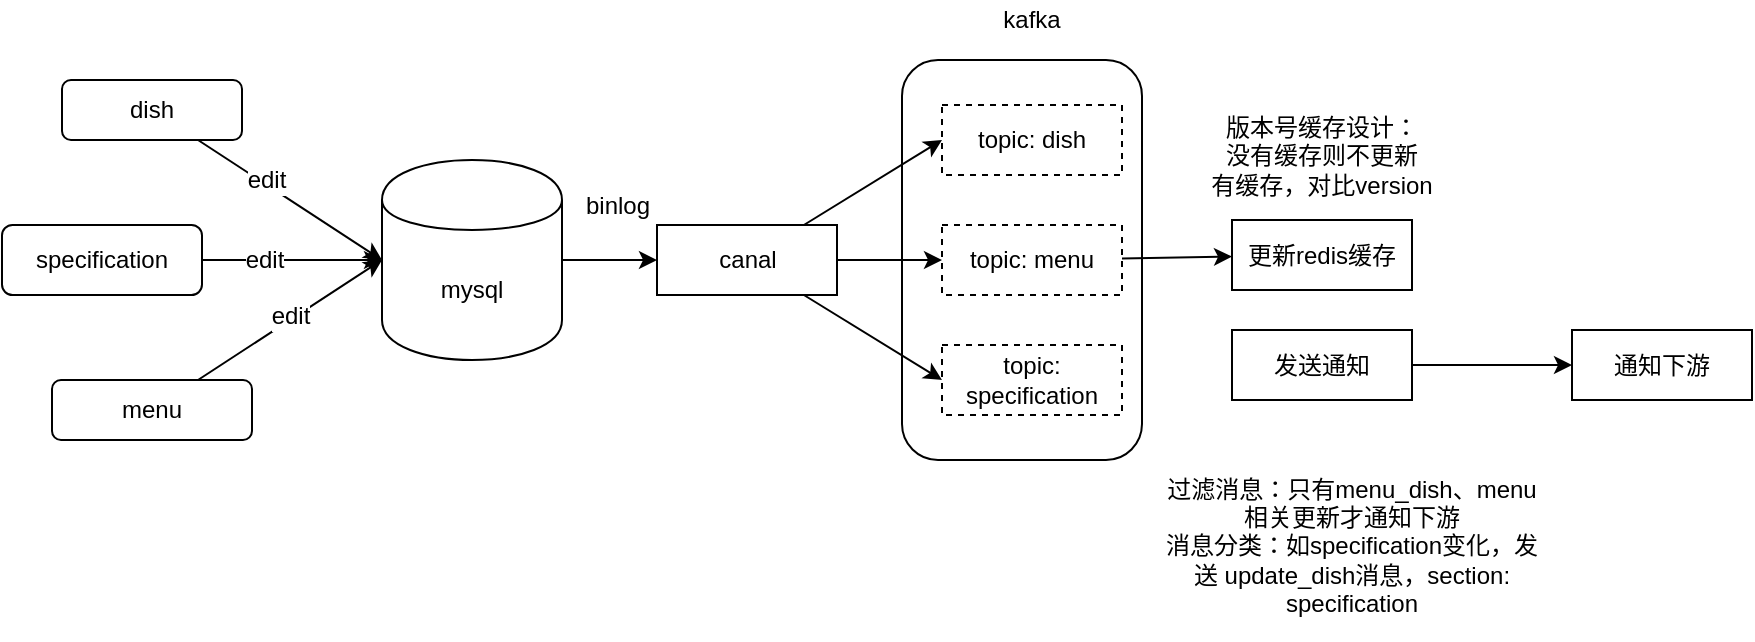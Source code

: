 <mxfile version="12.2.4" pages="1"><diagram id="UxWarzu4uOzKzwb-gqUM" name="Page-1"><mxGraphModel dx="1126" dy="579" grid="1" gridSize="10" guides="1" tooltips="1" connect="1" arrows="1" fold="1" page="1" pageScale="1" pageWidth="827" pageHeight="1169" math="0" shadow="0"><root><mxCell id="0"/><mxCell id="1" parent="0"/><mxCell id="48" value="通知下游" style="rounded=0;whiteSpace=wrap;html=1;" parent="1" vertex="1"><mxGeometry x="975" y="275" width="90" height="35" as="geometry"/></mxCell><mxCell id="50" value="" style="group" parent="1" vertex="1" connectable="0"><mxGeometry x="190" y="110" width="780" height="320" as="geometry"/></mxCell><mxCell id="42" value="" style="rounded=1;whiteSpace=wrap;html=1;" parent="50" vertex="1"><mxGeometry x="450" y="30" width="120" height="200" as="geometry"/></mxCell><mxCell id="2" value="dish" style="rounded=1;whiteSpace=wrap;html=1;" parent="50" vertex="1"><mxGeometry x="30" y="40" width="90" height="30" as="geometry"/></mxCell><mxCell id="3" value="specification" style="rounded=1;whiteSpace=wrap;html=1;" parent="50" vertex="1"><mxGeometry y="112.5" width="100" height="35" as="geometry"/></mxCell><mxCell id="4" value="menu" style="rounded=1;whiteSpace=wrap;html=1;" parent="50" vertex="1"><mxGeometry x="25" y="190" width="100" height="30" as="geometry"/></mxCell><mxCell id="5" value="mysql" style="shape=cylinder;whiteSpace=wrap;html=1;boundedLbl=1;backgroundOutline=1;" parent="50" vertex="1"><mxGeometry x="190" y="80" width="90" height="100" as="geometry"/></mxCell><mxCell id="11" value="" style="rounded=0;orthogonalLoop=1;jettySize=auto;html=1;entryX=0;entryY=0.5;entryDx=0;entryDy=0;" parent="50" source="2" target="5" edge="1"><mxGeometry relative="1" as="geometry"><mxPoint x="120" y="50" as="targetPoint"/></mxGeometry></mxCell><mxCell id="20" value="edit" style="text;html=1;resizable=0;points=[];align=center;verticalAlign=middle;labelBackgroundColor=#ffffff;" parent="11" vertex="1" connectable="0"><mxGeometry x="-0.282" y="2" relative="1" as="geometry"><mxPoint as="offset"/></mxGeometry></mxCell><mxCell id="13" value="" style="edgeStyle=none;rounded=0;orthogonalLoop=1;jettySize=auto;html=1;entryX=0;entryY=0.5;entryDx=0;entryDy=0;" parent="50" source="3" target="5" edge="1"><mxGeometry relative="1" as="geometry"><mxPoint x="120" y="165" as="targetPoint"/></mxGeometry></mxCell><mxCell id="18" value="edit" style="text;html=1;resizable=0;points=[];align=center;verticalAlign=middle;labelBackgroundColor=#ffffff;" parent="13" vertex="1" connectable="0"><mxGeometry x="-0.311" relative="1" as="geometry"><mxPoint as="offset"/></mxGeometry></mxCell><mxCell id="15" value="" style="edgeStyle=none;rounded=0;orthogonalLoop=1;jettySize=auto;html=1;entryX=0;entryY=0.5;entryDx=0;entryDy=0;" parent="50" source="4" target="5" edge="1"><mxGeometry relative="1" as="geometry"><mxPoint x="190" y="140" as="targetPoint"/></mxGeometry></mxCell><mxCell id="19" value="edit" style="text;html=1;resizable=0;points=[];align=center;verticalAlign=middle;labelBackgroundColor=#ffffff;" parent="15" vertex="1" connectable="0"><mxGeometry x="0.02" y="2" relative="1" as="geometry"><mxPoint as="offset"/></mxGeometry></mxCell><mxCell id="8" value="canal" style="rounded=0;whiteSpace=wrap;html=1;" parent="50" vertex="1"><mxGeometry x="327.5" y="112.5" width="90" height="35" as="geometry"/></mxCell><mxCell id="7" value="" style="edgeStyle=orthogonalEdgeStyle;rounded=0;orthogonalLoop=1;jettySize=auto;html=1;entryX=0;entryY=0.5;entryDx=0;entryDy=0;" parent="50" source="5" target="8" edge="1"><mxGeometry relative="1" as="geometry"><mxPoint x="370" y="137.5" as="targetPoint"/></mxGeometry></mxCell><mxCell id="9" value="binlog" style="text;html=1;strokeColor=none;fillColor=none;align=center;verticalAlign=middle;whiteSpace=wrap;rounded=0;" parent="50" vertex="1"><mxGeometry x="287.5" y="92.5" width="40" height="20" as="geometry"/></mxCell><mxCell id="21" value="更新redis缓存" style="rounded=0;whiteSpace=wrap;html=1;" parent="50" vertex="1"><mxGeometry x="615" y="110" width="90" height="35" as="geometry"/></mxCell><mxCell id="23" value="发送通知" style="rounded=0;whiteSpace=wrap;html=1;" parent="50" vertex="1"><mxGeometry x="615" y="165" width="90" height="35" as="geometry"/></mxCell><mxCell id="25" value="过滤消息：只有menu_dish、menu相关更新才通知下游&lt;br&gt;消息分类：如specification变化，发送 update_dish消息，section: specification" style="text;html=1;strokeColor=none;fillColor=none;align=center;verticalAlign=middle;whiteSpace=wrap;rounded=0;" parent="50" vertex="1"><mxGeometry x="580" y="225" width="190" height="95" as="geometry"/></mxCell><mxCell id="32" value="版本号缓存设计：&lt;br&gt;没有缓存则不更新&lt;br&gt;有缓存，对比version" style="text;html=1;strokeColor=none;fillColor=none;align=center;verticalAlign=middle;whiteSpace=wrap;rounded=0;" parent="50" vertex="1"><mxGeometry x="590" y="50" width="140" height="55" as="geometry"/></mxCell><mxCell id="33" value="topic: dish" style="rounded=0;whiteSpace=wrap;html=1;dashed=1;" parent="50" vertex="1"><mxGeometry x="470" y="52.5" width="90" height="35" as="geometry"/></mxCell><mxCell id="41" value="" style="edgeStyle=none;rounded=0;orthogonalLoop=1;jettySize=auto;html=1;entryX=0;entryY=0.5;entryDx=0;entryDy=0;" parent="50" source="8" target="33" edge="1"><mxGeometry relative="1" as="geometry"><mxPoint x="372.5" y="32.5" as="targetPoint"/></mxGeometry></mxCell><mxCell id="46" value="" style="edgeStyle=none;rounded=0;orthogonalLoop=1;jettySize=auto;html=1;" parent="50" source="34" target="21" edge="1"><mxGeometry relative="1" as="geometry"/></mxCell><mxCell id="34" value="topic: menu" style="rounded=0;whiteSpace=wrap;html=1;dashed=1;" parent="50" vertex="1"><mxGeometry x="470" y="112.5" width="90" height="35" as="geometry"/></mxCell><mxCell id="37" value="" style="edgeStyle=none;rounded=0;orthogonalLoop=1;jettySize=auto;html=1;entryX=0;entryY=0.5;entryDx=0;entryDy=0;" parent="50" source="8" target="34" edge="1"><mxGeometry relative="1" as="geometry"><mxPoint x="497.5" y="130" as="targetPoint"/></mxGeometry></mxCell><mxCell id="35" value="topic: specification" style="rounded=0;whiteSpace=wrap;html=1;dashed=1;" parent="50" vertex="1"><mxGeometry x="470" y="172.5" width="90" height="35" as="geometry"/></mxCell><mxCell id="39" value="" style="edgeStyle=none;rounded=0;orthogonalLoop=1;jettySize=auto;html=1;entryX=0;entryY=0.5;entryDx=0;entryDy=0;" parent="50" source="8" target="35" edge="1"><mxGeometry relative="1" as="geometry"><mxPoint x="372.5" y="227.5" as="targetPoint"/></mxGeometry></mxCell><mxCell id="43" value="kafka" style="text;html=1;strokeColor=none;fillColor=none;align=center;verticalAlign=middle;whiteSpace=wrap;rounded=0;" parent="50" vertex="1"><mxGeometry x="495" width="40" height="20" as="geometry"/></mxCell><mxCell id="49" value="" style="edgeStyle=none;rounded=0;orthogonalLoop=1;jettySize=auto;html=1;" parent="1" source="23" target="48" edge="1"><mxGeometry relative="1" as="geometry"/></mxCell></root></mxGraphModel></diagram></mxfile>